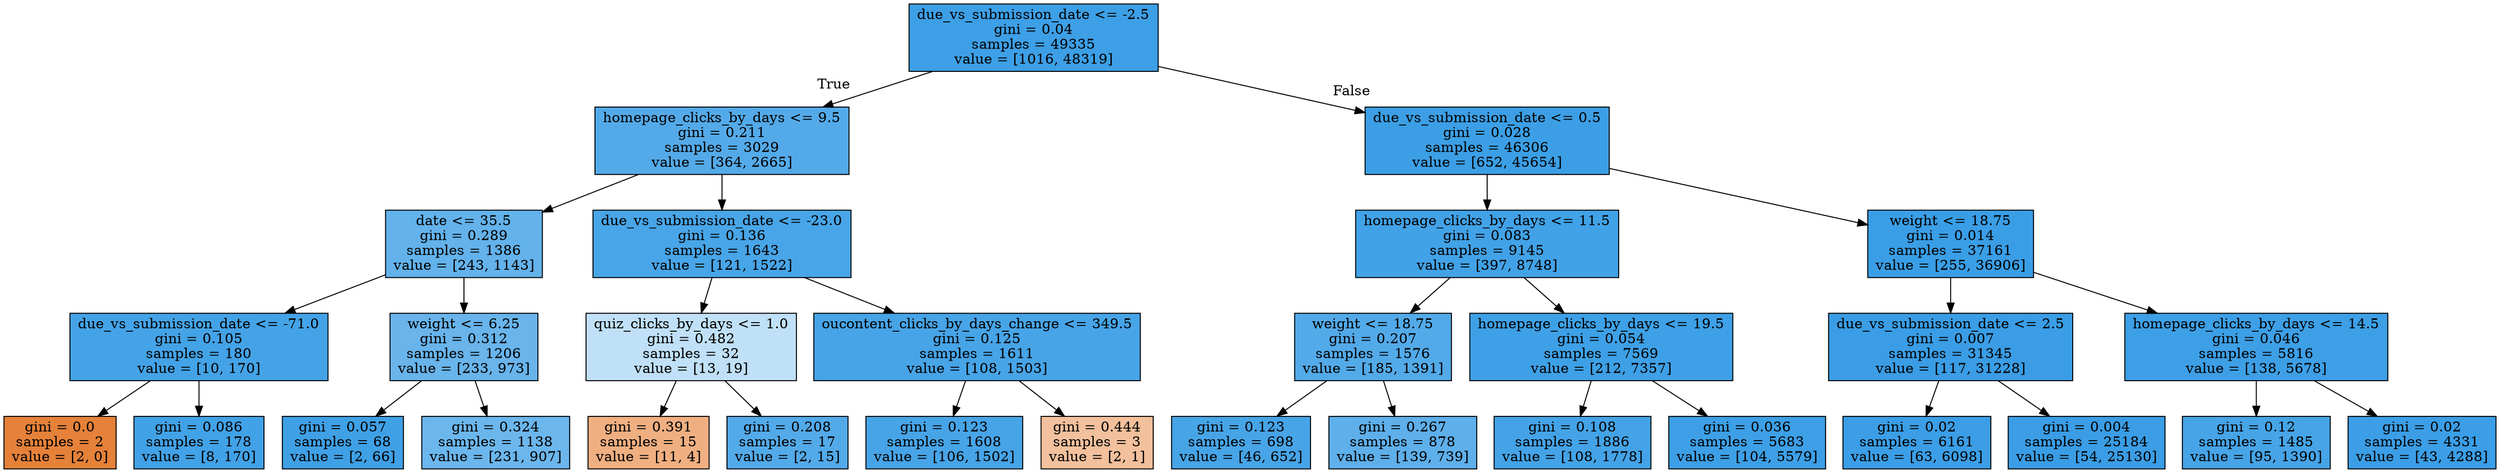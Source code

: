 digraph Tree {
node [shape=box, style="filled", color="black"] ;
0 [label="due_vs_submission_date <= -2.5\ngini = 0.04\nsamples = 49335\nvalue = [1016, 48319]", fillcolor="#399de5fa"] ;
1 [label="homepage_clicks_by_days <= 9.5\ngini = 0.211\nsamples = 3029\nvalue = [364, 2665]", fillcolor="#399de5dc"] ;
0 -> 1 [labeldistance=2.5, labelangle=45, headlabel="True"] ;
2 [label="date <= 35.5\ngini = 0.289\nsamples = 1386\nvalue = [243, 1143]", fillcolor="#399de5c9"] ;
1 -> 2 ;
3 [label="due_vs_submission_date <= -71.0\ngini = 0.105\nsamples = 180\nvalue = [10, 170]", fillcolor="#399de5f0"] ;
2 -> 3 ;
4 [label="gini = 0.0\nsamples = 2\nvalue = [2, 0]", fillcolor="#e58139ff"] ;
3 -> 4 ;
5 [label="gini = 0.086\nsamples = 178\nvalue = [8, 170]", fillcolor="#399de5f3"] ;
3 -> 5 ;
6 [label="weight <= 6.25\ngini = 0.312\nsamples = 1206\nvalue = [233, 973]", fillcolor="#399de5c2"] ;
2 -> 6 ;
7 [label="gini = 0.057\nsamples = 68\nvalue = [2, 66]", fillcolor="#399de5f7"] ;
6 -> 7 ;
8 [label="gini = 0.324\nsamples = 1138\nvalue = [231, 907]", fillcolor="#399de5be"] ;
6 -> 8 ;
9 [label="due_vs_submission_date <= -23.0\ngini = 0.136\nsamples = 1643\nvalue = [121, 1522]", fillcolor="#399de5eb"] ;
1 -> 9 ;
10 [label="quiz_clicks_by_days <= 1.0\ngini = 0.482\nsamples = 32\nvalue = [13, 19]", fillcolor="#399de551"] ;
9 -> 10 ;
11 [label="gini = 0.391\nsamples = 15\nvalue = [11, 4]", fillcolor="#e58139a2"] ;
10 -> 11 ;
12 [label="gini = 0.208\nsamples = 17\nvalue = [2, 15]", fillcolor="#399de5dd"] ;
10 -> 12 ;
13 [label="oucontent_clicks_by_days_change <= 349.5\ngini = 0.125\nsamples = 1611\nvalue = [108, 1503]", fillcolor="#399de5ed"] ;
9 -> 13 ;
14 [label="gini = 0.123\nsamples = 1608\nvalue = [106, 1502]", fillcolor="#399de5ed"] ;
13 -> 14 ;
15 [label="gini = 0.444\nsamples = 3\nvalue = [2, 1]", fillcolor="#e581397f"] ;
13 -> 15 ;
16 [label="due_vs_submission_date <= 0.5\ngini = 0.028\nsamples = 46306\nvalue = [652, 45654]", fillcolor="#399de5fb"] ;
0 -> 16 [labeldistance=2.5, labelangle=-45, headlabel="False"] ;
17 [label="homepage_clicks_by_days <= 11.5\ngini = 0.083\nsamples = 9145\nvalue = [397, 8748]", fillcolor="#399de5f3"] ;
16 -> 17 ;
18 [label="weight <= 18.75\ngini = 0.207\nsamples = 1576\nvalue = [185, 1391]", fillcolor="#399de5dd"] ;
17 -> 18 ;
19 [label="gini = 0.123\nsamples = 698\nvalue = [46, 652]", fillcolor="#399de5ed"] ;
18 -> 19 ;
20 [label="gini = 0.267\nsamples = 878\nvalue = [139, 739]", fillcolor="#399de5cf"] ;
18 -> 20 ;
21 [label="homepage_clicks_by_days <= 19.5\ngini = 0.054\nsamples = 7569\nvalue = [212, 7357]", fillcolor="#399de5f8"] ;
17 -> 21 ;
22 [label="gini = 0.108\nsamples = 1886\nvalue = [108, 1778]", fillcolor="#399de5f0"] ;
21 -> 22 ;
23 [label="gini = 0.036\nsamples = 5683\nvalue = [104, 5579]", fillcolor="#399de5fa"] ;
21 -> 23 ;
24 [label="weight <= 18.75\ngini = 0.014\nsamples = 37161\nvalue = [255, 36906]", fillcolor="#399de5fd"] ;
16 -> 24 ;
25 [label="due_vs_submission_date <= 2.5\ngini = 0.007\nsamples = 31345\nvalue = [117, 31228]", fillcolor="#399de5fe"] ;
24 -> 25 ;
26 [label="gini = 0.02\nsamples = 6161\nvalue = [63, 6098]", fillcolor="#399de5fc"] ;
25 -> 26 ;
27 [label="gini = 0.004\nsamples = 25184\nvalue = [54, 25130]", fillcolor="#399de5fe"] ;
25 -> 27 ;
28 [label="homepage_clicks_by_days <= 14.5\ngini = 0.046\nsamples = 5816\nvalue = [138, 5678]", fillcolor="#399de5f9"] ;
24 -> 28 ;
29 [label="gini = 0.12\nsamples = 1485\nvalue = [95, 1390]", fillcolor="#399de5ee"] ;
28 -> 29 ;
30 [label="gini = 0.02\nsamples = 4331\nvalue = [43, 4288]", fillcolor="#399de5fc"] ;
28 -> 30 ;
}